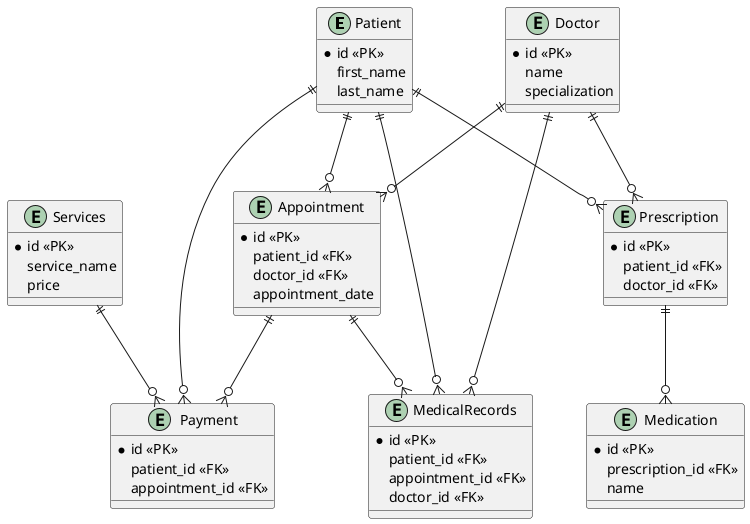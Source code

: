 @startuml Logical Schema - Platformă Medicală (Simplificată)

entity "Patient" as Patient {
  *id <<PK>>
  first_name
  last_name
}

entity "Doctor" as Doctor {
  *id <<PK>>
  name
  specialization
}

entity "Appointment" as Appointment {
  *id <<PK>>
  patient_id <<FK>>
  doctor_id <<FK>>
  appointment_date
}

entity "Payment" as Payment {
  *id <<PK>>
  patient_id <<FK>>
  appointment_id <<FK>>
}

entity "Prescription" as Prescription {
  *id <<PK>>
  patient_id <<FK>>
  doctor_id <<FK>>
}

entity "Medication" as Medication {
  *id <<PK>>
  prescription_id <<FK>>
  name
}

entity "MedicalRecords" as MedicalRecords {
  *id <<PK>>
  patient_id <<FK>>
  appointment_id <<FK>>
  doctor_id <<FK>>
}

entity "Services" as Services {
  *id <<PK>>
  service_name
  price
}

' Relații principale
Patient ||--o{ Appointment : ""
Doctor ||--o{ Appointment : ""
Patient ||--o{ Payment : ""
Appointment ||--o{ Payment : ""
Patient ||--o{ Prescription : ""
Doctor ||--o{ Prescription : ""
Prescription ||--o{ Medication : ""
Patient ||--o{ MedicalRecords : ""
Doctor ||--o{ MedicalRecords : ""
Appointment ||--o{ MedicalRecords : ""
Services ||--o{ Payment : ""

@enduml
